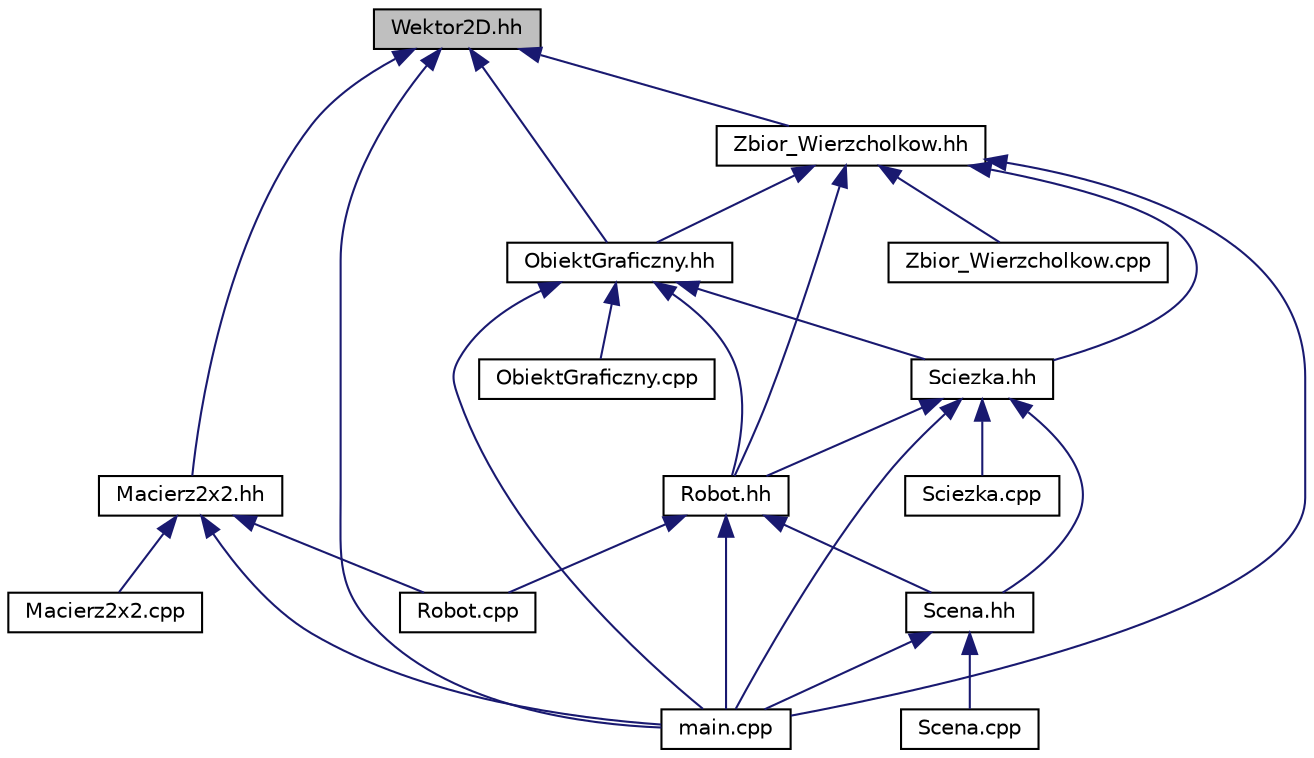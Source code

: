 digraph "Wektor2D.hh"
{
  edge [fontname="Helvetica",fontsize="10",labelfontname="Helvetica",labelfontsize="10"];
  node [fontname="Helvetica",fontsize="10",shape=record];
  Node1 [label="Wektor2D.hh",height=0.2,width=0.4,color="black", fillcolor="grey75", style="filled", fontcolor="black"];
  Node1 -> Node2 [dir="back",color="midnightblue",fontsize="10",style="solid",fontname="Helvetica"];
  Node2 [label="Macierz2x2.hh",height=0.2,width=0.4,color="black", fillcolor="white", style="filled",URL="$Macierz2x2_8hh.html",tooltip="Definicja klasy Macierz2x2. "];
  Node2 -> Node3 [dir="back",color="midnightblue",fontsize="10",style="solid",fontname="Helvetica"];
  Node3 [label="Macierz2x2.cpp",height=0.2,width=0.4,color="black", fillcolor="white", style="filled",URL="$Macierz2x2_8cpp.html",tooltip="Definicja metod klasy Macierz2x2. "];
  Node2 -> Node4 [dir="back",color="midnightblue",fontsize="10",style="solid",fontname="Helvetica"];
  Node4 [label="main.cpp",height=0.2,width=0.4,color="black", fillcolor="white", style="filled",URL="$main_8cpp.html",tooltip="Zawiera wywołanie funkcji main. "];
  Node2 -> Node5 [dir="back",color="midnightblue",fontsize="10",style="solid",fontname="Helvetica"];
  Node5 [label="Robot.cpp",height=0.2,width=0.4,color="black", fillcolor="white", style="filled",URL="$Robot_8cpp.html",tooltip="Definicja metod klasy Robot. "];
  Node1 -> Node6 [dir="back",color="midnightblue",fontsize="10",style="solid",fontname="Helvetica"];
  Node6 [label="ObiektGraficzny.hh",height=0.2,width=0.4,color="black", fillcolor="white", style="filled",URL="$ObiektGraficzny_8hh.html",tooltip="Definicja klasy ObiektGraficzny. "];
  Node6 -> Node7 [dir="back",color="midnightblue",fontsize="10",style="solid",fontname="Helvetica"];
  Node7 [label="Robot.hh",height=0.2,width=0.4,color="black", fillcolor="white", style="filled",URL="$Robot_8hh.html",tooltip="Definicja klasy Robot. "];
  Node7 -> Node8 [dir="back",color="midnightblue",fontsize="10",style="solid",fontname="Helvetica"];
  Node8 [label="Scena.hh",height=0.2,width=0.4,color="black", fillcolor="white", style="filled",URL="$Scena_8hh.html",tooltip="Definicja klasy Scena. "];
  Node8 -> Node4 [dir="back",color="midnightblue",fontsize="10",style="solid",fontname="Helvetica"];
  Node8 -> Node9 [dir="back",color="midnightblue",fontsize="10",style="solid",fontname="Helvetica"];
  Node9 [label="Scena.cpp",height=0.2,width=0.4,color="black", fillcolor="white", style="filled",URL="$Scena_8cpp_source.html"];
  Node7 -> Node4 [dir="back",color="midnightblue",fontsize="10",style="solid",fontname="Helvetica"];
  Node7 -> Node5 [dir="back",color="midnightblue",fontsize="10",style="solid",fontname="Helvetica"];
  Node6 -> Node10 [dir="back",color="midnightblue",fontsize="10",style="solid",fontname="Helvetica"];
  Node10 [label="Sciezka.hh",height=0.2,width=0.4,color="black", fillcolor="white", style="filled",URL="$Sciezka_8hh.html",tooltip="Definicja klasy Sciezka. "];
  Node10 -> Node7 [dir="back",color="midnightblue",fontsize="10",style="solid",fontname="Helvetica"];
  Node10 -> Node8 [dir="back",color="midnightblue",fontsize="10",style="solid",fontname="Helvetica"];
  Node10 -> Node4 [dir="back",color="midnightblue",fontsize="10",style="solid",fontname="Helvetica"];
  Node10 -> Node11 [dir="back",color="midnightblue",fontsize="10",style="solid",fontname="Helvetica"];
  Node11 [label="Sciezka.cpp",height=0.2,width=0.4,color="black", fillcolor="white", style="filled",URL="$Sciezka_8cpp.html",tooltip="Definicja metod klasy Sciezka. "];
  Node6 -> Node4 [dir="back",color="midnightblue",fontsize="10",style="solid",fontname="Helvetica"];
  Node6 -> Node12 [dir="back",color="midnightblue",fontsize="10",style="solid",fontname="Helvetica"];
  Node12 [label="ObiektGraficzny.cpp",height=0.2,width=0.4,color="black", fillcolor="white", style="filled",URL="$ObiektGraficzny_8cpp.html",tooltip="Zawiera definicje metod klasy ObiektGraficzny. "];
  Node1 -> Node13 [dir="back",color="midnightblue",fontsize="10",style="solid",fontname="Helvetica"];
  Node13 [label="Zbior_Wierzcholkow.hh",height=0.2,width=0.4,color="black", fillcolor="white", style="filled",URL="$Zbior__Wierzcholkow_8hh.html",tooltip="Definicja klasy Zbior_Wierzcholkow. "];
  Node13 -> Node6 [dir="back",color="midnightblue",fontsize="10",style="solid",fontname="Helvetica"];
  Node13 -> Node7 [dir="back",color="midnightblue",fontsize="10",style="solid",fontname="Helvetica"];
  Node13 -> Node10 [dir="back",color="midnightblue",fontsize="10",style="solid",fontname="Helvetica"];
  Node13 -> Node4 [dir="back",color="midnightblue",fontsize="10",style="solid",fontname="Helvetica"];
  Node13 -> Node14 [dir="back",color="midnightblue",fontsize="10",style="solid",fontname="Helvetica"];
  Node14 [label="Zbior_Wierzcholkow.cpp",height=0.2,width=0.4,color="black", fillcolor="white", style="filled",URL="$Zbior__Wierzcholkow_8cpp.html",tooltip="Definicja metod klasy Zbior_Wierzcholkow. "];
  Node1 -> Node4 [dir="back",color="midnightblue",fontsize="10",style="solid",fontname="Helvetica"];
}
